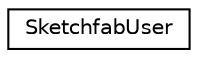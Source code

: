 digraph "Graphical Class Hierarchy"
{
 // INTERACTIVE_SVG=YES
 // LATEX_PDF_SIZE
  edge [fontname="Helvetica",fontsize="10",labelfontname="Helvetica",labelfontsize="10"];
  node [fontname="Helvetica",fontsize="10",shape=record];
  rankdir="LR";
  Node0 [label="SketchfabUser",height=0.2,width=0.4,color="black", fillcolor="white", style="filled",URL="$class_sketchfab_user.html",tooltip=" "];
}
